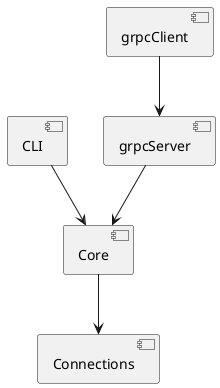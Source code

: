 @startuml ArchLevel1
' skinparam componentBackgroundColor White

[CLI] --> [Core]
[grpcClient] --> [grpcServer]
[grpcServer] --> [Core]
[Core] --> [Connections]
@enduml